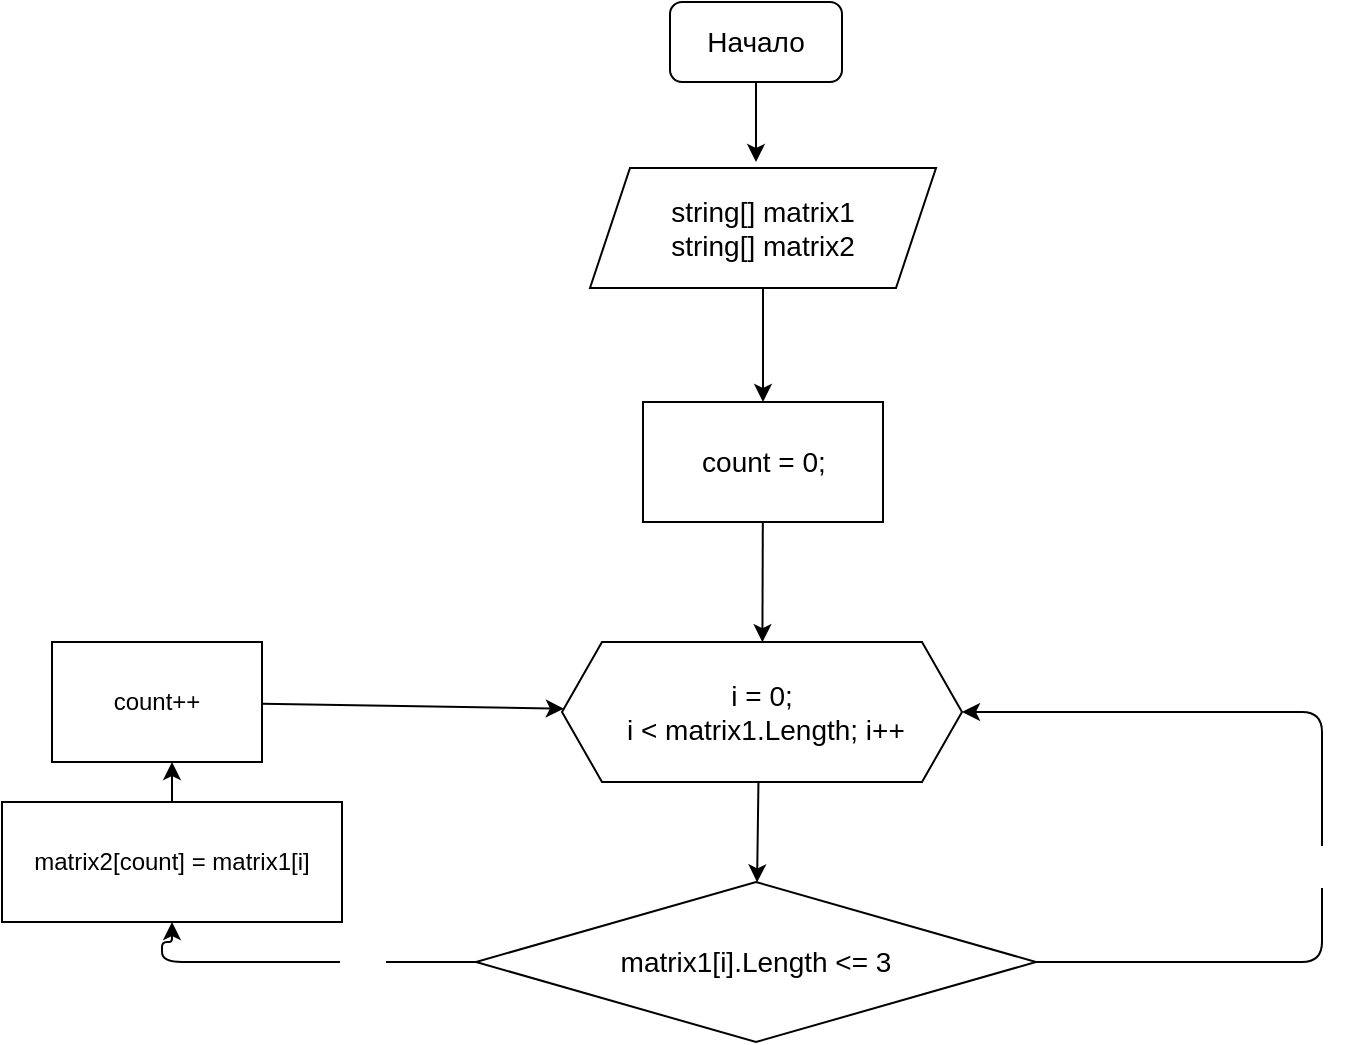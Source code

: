 <mxfile>
    <diagram id="sE9h1E-ZmXnSDqlbLZ7d" name="Страница 1">
        <mxGraphModel dx="280" dy="134" grid="1" gridSize="10" guides="1" tooltips="1" connect="1" arrows="1" fold="1" page="1" pageScale="1" pageWidth="827" pageHeight="1169" math="0" shadow="0">
            <root>
                <mxCell id="0"/>
                <mxCell id="1" parent="0"/>
                <mxCell id="4" value="" style="edgeStyle=none;html=1;fontSize=14;" parent="1" source="2" edge="1">
                    <mxGeometry relative="1" as="geometry">
                        <mxPoint x="397" y="120" as="targetPoint"/>
                    </mxGeometry>
                </mxCell>
                <mxCell id="2" value="&lt;font style=&quot;font-size: 14px&quot;&gt;Начало&lt;/font&gt;" style="rounded=1;whiteSpace=wrap;html=1;" parent="1" vertex="1">
                    <mxGeometry x="354" y="40" width="86" height="40" as="geometry"/>
                </mxCell>
                <mxCell id="7" value="" style="edgeStyle=none;html=1;fontSize=14;" parent="1" source="5" target="6" edge="1">
                    <mxGeometry relative="1" as="geometry"/>
                </mxCell>
                <mxCell id="5" value="string[] matrix1&lt;br&gt;string[] matrix2" style="shape=parallelogram;perimeter=parallelogramPerimeter;whiteSpace=wrap;html=1;fixedSize=1;fontSize=14;" parent="1" vertex="1">
                    <mxGeometry x="314" y="123" width="173" height="60" as="geometry"/>
                </mxCell>
                <mxCell id="9" value="" style="edgeStyle=none;html=1;fontSize=14;" parent="1" source="6" edge="1">
                    <mxGeometry relative="1" as="geometry">
                        <mxPoint x="400.209" y="360.097" as="targetPoint"/>
                    </mxGeometry>
                </mxCell>
                <mxCell id="6" value="count = 0;" style="whiteSpace=wrap;html=1;fontSize=14;" parent="1" vertex="1">
                    <mxGeometry x="340.5" y="240" width="120" height="60" as="geometry"/>
                </mxCell>
                <mxCell id="11" value="" style="edgeStyle=none;html=1;fontSize=14;exitX=0.468;exitY=1.097;exitDx=0;exitDy=0;exitPerimeter=0;" parent="1" target="10" edge="1">
                    <mxGeometry relative="1" as="geometry">
                        <mxPoint x="398.28" y="425.82" as="sourcePoint"/>
                    </mxGeometry>
                </mxCell>
                <mxCell id="15" style="edgeStyle=none;html=1;exitX=0;exitY=0.5;exitDx=0;exitDy=0;fontSize=14;entryX=0.5;entryY=1;entryDx=0;entryDy=0;" parent="1" source="10" edge="1" target="24">
                    <mxGeometry relative="1" as="geometry">
                        <Array as="points">
                            <mxPoint x="150" y="520"/>
                            <mxPoint x="100" y="520"/>
                            <mxPoint x="100" y="510"/>
                            <mxPoint x="105" y="510"/>
                        </Array>
                        <mxPoint x="150" y="510" as="targetPoint"/>
                    </mxGeometry>
                </mxCell>
                <mxCell id="19" value="&lt;font style=&quot;font-size: 18px&quot;&gt;Да&lt;/font&gt;" style="edgeLabel;html=1;align=center;verticalAlign=middle;resizable=0;points=[];fontColor=#FFFFFF;" parent="15" vertex="1" connectable="0">
                    <mxGeometry x="-0.092" y="4" relative="1" as="geometry">
                        <mxPoint x="25" y="-4" as="offset"/>
                    </mxGeometry>
                </mxCell>
                <mxCell id="20" style="edgeStyle=none;html=1;entryX=1;entryY=0.5;entryDx=0;entryDy=0;fontSize=18;fontColor=#FFFFFF;" parent="1" source="10" target="13" edge="1">
                    <mxGeometry relative="1" as="geometry">
                        <Array as="points">
                            <mxPoint x="680" y="520"/>
                            <mxPoint x="680" y="395"/>
                        </Array>
                    </mxGeometry>
                </mxCell>
                <mxCell id="21" value="Нет" style="edgeLabel;html=1;align=center;verticalAlign=middle;resizable=0;points=[];fontSize=18;fontColor=#FFFFFF;" parent="20" vertex="1" connectable="0">
                    <mxGeometry x="-0.146" y="-1" relative="1" as="geometry">
                        <mxPoint as="offset"/>
                    </mxGeometry>
                </mxCell>
                <mxCell id="10" value="matrix1[i].Length &amp;lt;= 3" style="rhombus;whiteSpace=wrap;html=1;fontSize=14;" parent="1" vertex="1">
                    <mxGeometry x="257" y="480" width="280" height="80" as="geometry"/>
                </mxCell>
                <mxCell id="13" value="&lt;span&gt;i = 0;&lt;/span&gt;&lt;br&gt;&lt;span&gt;&amp;nbsp;i &amp;lt; matrix1.Length; i++&lt;/span&gt;" style="shape=hexagon;perimeter=hexagonPerimeter2;whiteSpace=wrap;html=1;fixedSize=1;fontSize=14;" parent="1" vertex="1">
                    <mxGeometry x="300" y="360" width="200" height="70" as="geometry"/>
                </mxCell>
                <mxCell id="25" style="edgeStyle=none;html=1;" edge="1" parent="1" source="24">
                    <mxGeometry relative="1" as="geometry">
                        <mxPoint x="105" y="420.0" as="targetPoint"/>
                    </mxGeometry>
                </mxCell>
                <mxCell id="24" value="matrix2[count] = matrix1[i]" style="rounded=0;whiteSpace=wrap;html=1;" vertex="1" parent="1">
                    <mxGeometry x="20" y="440" width="170" height="60" as="geometry"/>
                </mxCell>
                <mxCell id="27" style="edgeStyle=none;html=1;" edge="1" parent="1" source="26" target="13">
                    <mxGeometry relative="1" as="geometry"/>
                </mxCell>
                <mxCell id="26" value="count++" style="rounded=0;whiteSpace=wrap;html=1;" vertex="1" parent="1">
                    <mxGeometry x="45" y="360" width="105" height="60" as="geometry"/>
                </mxCell>
            </root>
        </mxGraphModel>
    </diagram>
</mxfile>